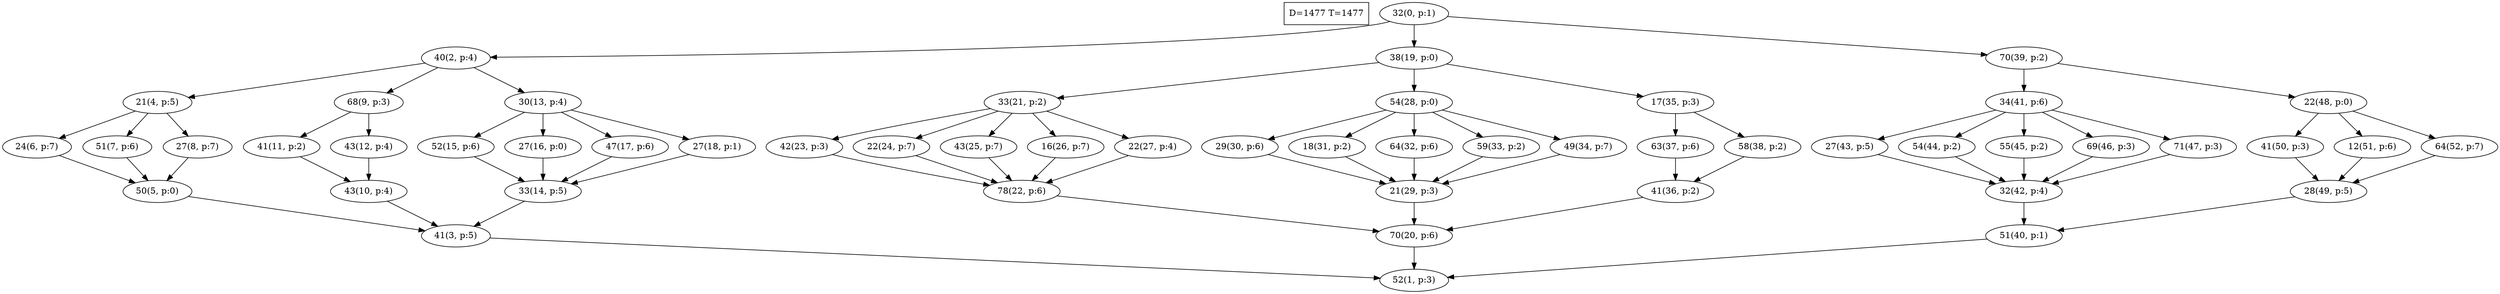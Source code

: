 digraph Task {
i [shape=box, label="D=1477 T=1477"]; 
0 [label="32(0, p:1)"];
1 [label="52(1, p:3)"];
2 [label="40(2, p:4)"];
3 [label="41(3, p:5)"];
4 [label="21(4, p:5)"];
5 [label="50(5, p:0)"];
6 [label="24(6, p:7)"];
7 [label="51(7, p:6)"];
8 [label="27(8, p:7)"];
9 [label="68(9, p:3)"];
10 [label="43(10, p:4)"];
11 [label="41(11, p:2)"];
12 [label="43(12, p:4)"];
13 [label="30(13, p:4)"];
14 [label="33(14, p:5)"];
15 [label="52(15, p:6)"];
16 [label="27(16, p:0)"];
17 [label="47(17, p:6)"];
18 [label="27(18, p:1)"];
19 [label="38(19, p:0)"];
20 [label="70(20, p:6)"];
21 [label="33(21, p:2)"];
22 [label="78(22, p:6)"];
23 [label="42(23, p:3)"];
24 [label="22(24, p:7)"];
25 [label="43(25, p:7)"];
26 [label="16(26, p:7)"];
27 [label="22(27, p:4)"];
28 [label="54(28, p:0)"];
29 [label="21(29, p:3)"];
30 [label="29(30, p:6)"];
31 [label="18(31, p:2)"];
32 [label="64(32, p:6)"];
33 [label="59(33, p:2)"];
34 [label="49(34, p:7)"];
35 [label="17(35, p:3)"];
36 [label="41(36, p:2)"];
37 [label="63(37, p:6)"];
38 [label="58(38, p:2)"];
39 [label="70(39, p:2)"];
40 [label="51(40, p:1)"];
41 [label="34(41, p:6)"];
42 [label="32(42, p:4)"];
43 [label="27(43, p:5)"];
44 [label="54(44, p:2)"];
45 [label="55(45, p:2)"];
46 [label="69(46, p:3)"];
47 [label="71(47, p:3)"];
48 [label="22(48, p:0)"];
49 [label="28(49, p:5)"];
50 [label="41(50, p:3)"];
51 [label="12(51, p:6)"];
52 [label="64(52, p:7)"];
0 -> 2;
0 -> 19;
0 -> 39;
2 -> 4;
2 -> 9;
2 -> 13;
3 -> 1;
4 -> 6;
4 -> 7;
4 -> 8;
5 -> 3;
6 -> 5;
7 -> 5;
8 -> 5;
9 -> 11;
9 -> 12;
10 -> 3;
11 -> 10;
12 -> 10;
13 -> 15;
13 -> 16;
13 -> 17;
13 -> 18;
14 -> 3;
15 -> 14;
16 -> 14;
17 -> 14;
18 -> 14;
19 -> 21;
19 -> 28;
19 -> 35;
20 -> 1;
21 -> 23;
21 -> 24;
21 -> 25;
21 -> 26;
21 -> 27;
22 -> 20;
23 -> 22;
24 -> 22;
25 -> 22;
26 -> 22;
27 -> 22;
28 -> 30;
28 -> 31;
28 -> 32;
28 -> 33;
28 -> 34;
29 -> 20;
30 -> 29;
31 -> 29;
32 -> 29;
33 -> 29;
34 -> 29;
35 -> 37;
35 -> 38;
36 -> 20;
37 -> 36;
38 -> 36;
39 -> 41;
39 -> 48;
40 -> 1;
41 -> 43;
41 -> 44;
41 -> 45;
41 -> 46;
41 -> 47;
42 -> 40;
43 -> 42;
44 -> 42;
45 -> 42;
46 -> 42;
47 -> 42;
48 -> 50;
48 -> 51;
48 -> 52;
49 -> 40;
50 -> 49;
51 -> 49;
52 -> 49;
}